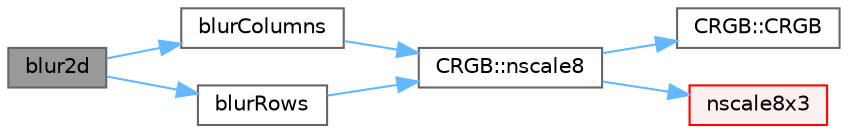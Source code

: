 digraph "blur2d"
{
 // INTERACTIVE_SVG=YES
 // LATEX_PDF_SIZE
  bgcolor="transparent";
  edge [fontname=Helvetica,fontsize=10,labelfontname=Helvetica,labelfontsize=10];
  node [fontname=Helvetica,fontsize=10,shape=box,height=0.2,width=0.4];
  rankdir="LR";
  Node1 [id="Node000001",label="blur2d",height=0.2,width=0.4,color="gray40", fillcolor="grey60", style="filled", fontcolor="black",tooltip="Two-dimensional blur filter."];
  Node1 -> Node2 [id="edge1_Node000001_Node000002",color="steelblue1",style="solid",tooltip=" "];
  Node2 [id="Node000002",label="blurColumns",height=0.2,width=0.4,color="grey40", fillcolor="white", style="filled",URL="$d5/d3d/group___color_blurs_ga33ce178f76009348d3a0f0723b22d4de.html#ga33ce178f76009348d3a0f0723b22d4de",tooltip="Perform a blur1d() on every column of a rectangular matrix."];
  Node2 -> Node3 [id="edge2_Node000002_Node000003",color="steelblue1",style="solid",tooltip=" "];
  Node3 [id="Node000003",label="CRGB::nscale8",height=0.2,width=0.4,color="grey40", fillcolor="white", style="filled",URL="$d7/d82/struct_c_r_g_b_a5a3c3370a7de840ac31c07f6dc9bdb63.html#a5a3c3370a7de840ac31c07f6dc9bdb63",tooltip="Scale down a RGB to N/256ths of its current brightness, using \"plain math\" dimming rules."];
  Node3 -> Node4 [id="edge3_Node000003_Node000004",color="steelblue1",style="solid",tooltip=" "];
  Node4 [id="Node000004",label="CRGB::CRGB",height=0.2,width=0.4,color="grey40", fillcolor="white", style="filled",URL="$d7/d82/struct_c_r_g_b_a08d8e05a3fcdb88dedb886cad9cbd3fa.html#a08d8e05a3fcdb88dedb886cad9cbd3fa",tooltip="Default constructor."];
  Node3 -> Node5 [id="edge4_Node000003_Node000005",color="steelblue1",style="solid",tooltip=" "];
  Node5 [id="Node000005",label="nscale8x3",height=0.2,width=0.4,color="red", fillcolor="#FFF0F0", style="filled",URL="$d0/da8/group___scaling_ga39bf87e5526120889086cab19ac749b1.html#ga39bf87e5526120889086cab19ac749b1",tooltip="Scale three one-byte values by a fourth one, which is treated as the numerator of a fraction whose de..."];
  Node1 -> Node8 [id="edge5_Node000001_Node000008",color="steelblue1",style="solid",tooltip=" "];
  Node8 [id="Node000008",label="blurRows",height=0.2,width=0.4,color="grey40", fillcolor="white", style="filled",URL="$d5/d3d/group___color_blurs_ga3000f2662fe45e9424c02b0d35f40b21.html#ga3000f2662fe45e9424c02b0d35f40b21",tooltip="Perform a blur1d() on every row of a rectangular matrix."];
  Node8 -> Node3 [id="edge6_Node000008_Node000003",color="steelblue1",style="solid",tooltip=" "];
}
